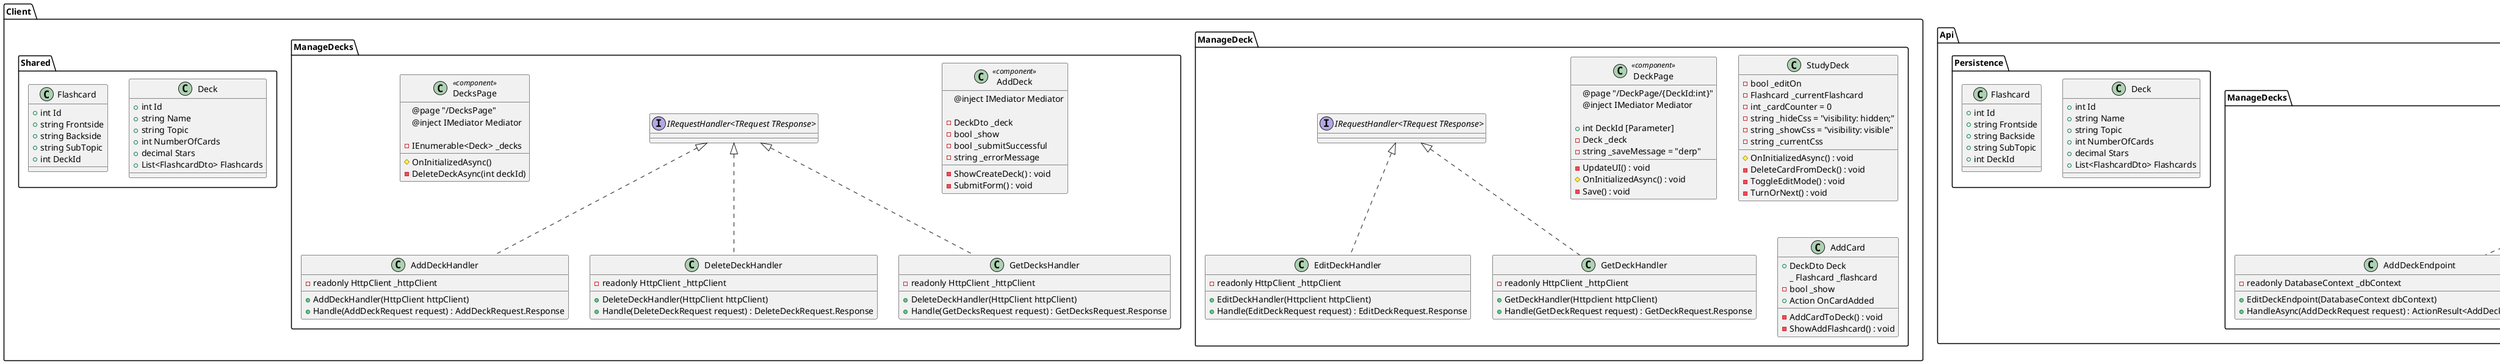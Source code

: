@startuml dcd
package Api
{
    package ManageDeck
    {
        class EditDeckEndpoint implements "BaseAsyncEndpointWithRequest<TRequest>WithResponse<TResponse>"
        {
            - readonly DatabaseContext _dbContext
            + EditDeckEndpoint(DatabaseContext dbContext)
            + HandleAsync(EditDeckRequest request) : ActionResult<bool>
        }
        class GetDeckEndpoint implements "BaseAsyncEndpointWithRequest<TRequest>WithResponse<TResponse>"
        {
            - readonly DatabaseContext _dbContext
            + GetDeckEndpoint(DatabaseContext dbContext)
            + HandleAsync(GetDeckRequest request) : ActionResult<GetDeckRequest.Response>
        }
    }
    package ManageDecks
    {
        class AddDeckEndpoint implements "BaseAsyncEndpointWithRequest<TRequest>WithResponse<TResponse>"
        {
            - readonly DatabaseContext _dbContext
            + EditDeckEndpoint(DatabaseContext dbContext)
            + HandleAsync(AddDeckRequest request) : ActionResult<AddDeckRequest.Response>
        }
        class DeleteDeckEndpoint implements "BaseAsyncEndpointWithRequest<TRequest>WithResponse<TResponse>"
        {
            - readonly DatabaseContext _dbContext
            + EditDeckEndpoint(DatabaseContext dbContext)
            + HandleAsync(DeleteDeckRequest request) : ActionResult<DeleteDeckRequest.Response>
        }
        class GetDecksEndpoint implements "BaseAsyncEndpointWithRequest<TRequest>WithResponse<TResponse>"
        {
            - readonly DatabaseContext _dbContext
            + EditDeckEndpoint(DatabaseContext dbContext)
            + HandleAsync(GetDecksRequest request) : ActionResult<GetDecksRequest.ResponseGet>
        }
    }
    package Persistence
    {
        class Deck
        {
            + int Id
            + string Name
            + string Topic
            + int NumberOfCards
            + decimal Stars
            + List<FlashcardDto> Flashcards
        }
        class Flashcard
        {
            + int Id
            + string Frontside
            + string Backside
            + string SubTopic
            + int DeckId
        }
    }
}
package Client
{
    package ManageDeck
    {
        class DeckPage <<component>>
        {
            @page "/DeckPage/{DeckId:int}"
            @inject IMediator Mediator

            + int DeckId [Parameter]
            - Deck _deck
            - string _saveMessage = "derp"
            - UpdateUI() : void
            # OnInitializedAsync() : void
            - Save() : void
        }
        class StudyDeck
        {
            - bool _editOn
            - Flashcard _currentFlashcard
            - int _cardCounter = 0
            - string _hideCss = "visibility: hidden;"
            - string _showCss = "visibility: visible"
            - string _currentCss
            # OnInitializedAsync() : void
            - DeleteCardFromDeck() : void
            - ToggleEditMode() : void
            - TurnOrNext() : void
        }
        class AddCard
        {
            + DeckDto Deck
            _ Flashcard _flashcard
            - bool _show
            + Action OnCardAdded
            - AddCardToDeck() : void
            - ShowAddFlashcard() : void
        }
        class EditDeckHandler implements "IRequestHandler<TRequest TResponse>"
        {
            - readonly HttpClient _httpClient
            + EditDeckHandler(Httpclient httpClient)
            + Handle(EditDeckRequest request) : EditDeckRequest.Response
        }
        class GetDeckHandler implements "IRequestHandler<TRequest TResponse>"
        {
            - readonly HttpClient _httpClient
            + GetDeckHandler(Httpclient httpClient)
            + Handle(GetDeckRequest request) : GetDeckRequest.Response
        }
    }
    package ManageDecks
    {
        class AddDeck <<component>>
        {
            @inject IMediator Mediator

            - DeckDto _deck
            - bool _show
            - bool _submitSuccessful
            - string _errorMessage
            - ShowCreateDeck() : void
            - SubmitForm() : void
        }
        class AddDeckHandler implements "IRequestHandler<TRequest TResponse>"
        {
            - readonly HttpClient _httpClient
            + AddDeckHandler(HttpClient httpClient)
            + Handle(AddDeckRequest request) : AddDeckRequest.Response
        }
        class DecksPage <<component>>
        {
            @page "/DecksPage"
            @inject IMediator Mediator

            - IEnumerable<Deck> _decks
            # OnInitializedAsync()
            - DeleteDeckAsync(int deckId)
        }
        class DeleteDeckHandler implements "IRequestHandler<TRequest TResponse>"
        {
            - readonly HttpClient _httpClient
            + DeleteDeckHandler(HttpClient httpClient)
            + Handle(DeleteDeckRequest request) : DeleteDeckRequest.Response
        }
        class GetDecksHandler implements "IRequestHandler<TRequest TResponse>"
        {
            - readonly HttpClient _httpClient
            + DeleteDeckHandler(HttpClient httpClient)
            + Handle(GetDecksRequest request) : GetDecksRequest.Response
        }
    }
    package Shared
    {
        class Deck
        {
            + int Id
            + string Name
            + string Topic
            + int NumberOfCards
            + decimal Stars
            + List<FlashcardDto> Flashcards
        }
        class Flashcard
        {
            + int Id
            + string Frontside
            + string Backside
            + string SubTopic
            + int DeckId
        }
    }
}
package Shared
{
    package ManageDeck
    {
        class EditDeckRequest <<record>> implements "IRequest<TResponse>"
        {
            + DeckDto Deck
            + const string RouteTemplate = "/api/editdeck"
            + record Response(bool isSuccess)
        }
        class GetDeckRequest <<record>> implements "IRequest<TResponse>"
        {
            + int DeckId
            + const string RouteTemplate = "/api/getdeck/{deckId}"
            + record Response(Deck deck)
            + record Deck(int Id, string Name, string Topic, int NumberOfCards, decimal Stars, IEnumerable<Flashcard> Flashcards)
            + record Flashcard(int Id, string Frontside, string Backside, string subTopic, int DeckId)
            --
        }
    }
    package ManageDecks
    {
        class AddDeckRequest implements "IRequest<TResponse>"
        {
            + DeckDto Deck
            + const string RouteTemplate = "/api/decks"
            + record Response(int DeckId)
        }
        class DeleteDeckRequest implements "IRequest<TResponse>"
        {
            + int DeckId
            + const string RouteTemplate = "/api/deletedeck"
            + record Response(bool IsSuccess)
        }
        class GetDecksRequest implements "IRequest<TResponse>"
        {
            + const string RouteTemplate = "/api/getdecks"
            + record Deck(int Id, string Name, string Topic, int NumberOfCards, decimal? Stars)
            + record Response(IEnumerable<Deck> Decks)
        }
    }
    package Shared
    {
        class DeckDto
        {
            + int Id
            + string Name
            + string Topic
            + int NumberOfCards
            + decimal Stars
            + List<FlashcardDto> Flashcards
        }
        class FlashcardDto
        {
            + int Id
            + string Frontside
            + string Backside
            + string SubTopic
            + int DeckId
        }
    }
}

@enduml
